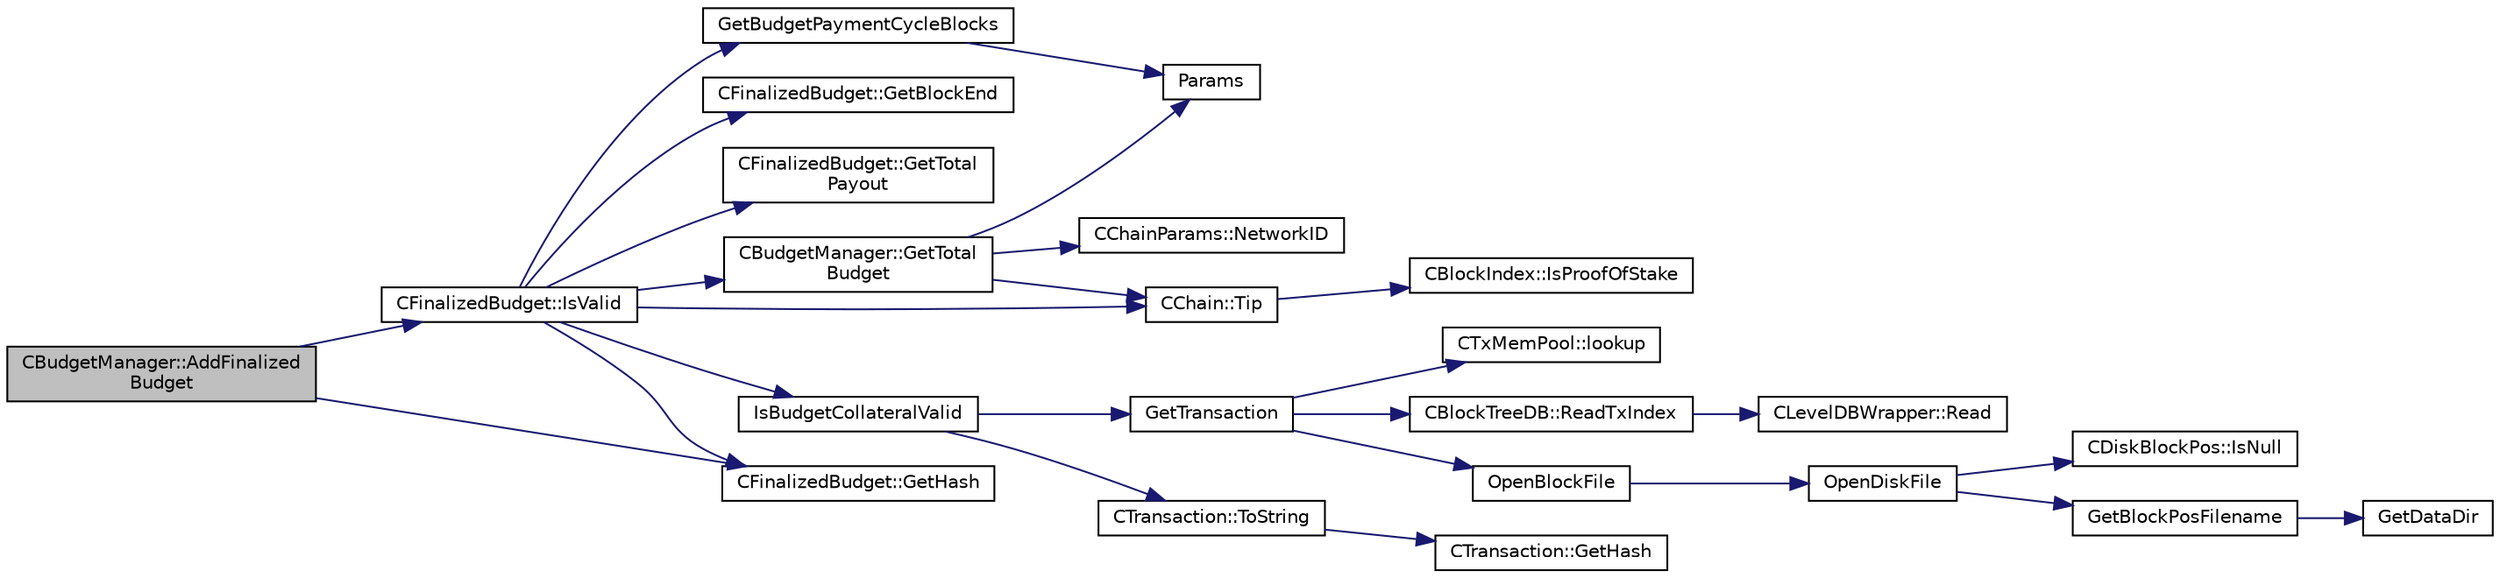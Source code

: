 digraph "CBudgetManager::AddFinalizedBudget"
{
  edge [fontname="Helvetica",fontsize="10",labelfontname="Helvetica",labelfontsize="10"];
  node [fontname="Helvetica",fontsize="10",shape=record];
  rankdir="LR";
  Node2 [label="CBudgetManager::AddFinalized\lBudget",height=0.2,width=0.4,color="black", fillcolor="grey75", style="filled", fontcolor="black"];
  Node2 -> Node3 [color="midnightblue",fontsize="10",style="solid",fontname="Helvetica"];
  Node3 [label="CFinalizedBudget::IsValid",height=0.2,width=0.4,color="black", fillcolor="white", style="filled",URL="$class_c_finalized_budget.html#ae91a3b63f88979a2cf5252b91b9f339d"];
  Node3 -> Node4 [color="midnightblue",fontsize="10",style="solid",fontname="Helvetica"];
  Node4 [label="GetBudgetPaymentCycleBlocks",height=0.2,width=0.4,color="black", fillcolor="white", style="filled",URL="$masternode-budget_8cpp.html#a25f51a3a63c2bdfca39a2c9a7f110ab1"];
  Node4 -> Node5 [color="midnightblue",fontsize="10",style="solid",fontname="Helvetica"];
  Node5 [label="Params",height=0.2,width=0.4,color="black", fillcolor="white", style="filled",URL="$chainparams_8cpp.html#ace5c5b706d71a324a417dd2db394fd4a",tooltip="Return the currently selected parameters. "];
  Node3 -> Node6 [color="midnightblue",fontsize="10",style="solid",fontname="Helvetica"];
  Node6 [label="CFinalizedBudget::GetBlockEnd",height=0.2,width=0.4,color="black", fillcolor="white", style="filled",URL="$class_c_finalized_budget.html#a45b354d7c3ea65128130cf28e78f4bf4"];
  Node3 -> Node7 [color="midnightblue",fontsize="10",style="solid",fontname="Helvetica"];
  Node7 [label="CFinalizedBudget::GetTotal\lPayout",height=0.2,width=0.4,color="black", fillcolor="white", style="filled",URL="$class_c_finalized_budget.html#a20f2cdac9403d59688b527a98474cc7a"];
  Node3 -> Node8 [color="midnightblue",fontsize="10",style="solid",fontname="Helvetica"];
  Node8 [label="CBudgetManager::GetTotal\lBudget",height=0.2,width=0.4,color="black", fillcolor="white", style="filled",URL="$class_c_budget_manager.html#a3c6bc6278e7f394b6bfabbe757466e70"];
  Node8 -> Node9 [color="midnightblue",fontsize="10",style="solid",fontname="Helvetica"];
  Node9 [label="CChain::Tip",height=0.2,width=0.4,color="black", fillcolor="white", style="filled",URL="$class_c_chain.html#a40ccefec14f8f3195c08c827af8cf412",tooltip="Returns the index entry for the tip of this chain, or NULL if none. "];
  Node9 -> Node10 [color="midnightblue",fontsize="10",style="solid",fontname="Helvetica"];
  Node10 [label="CBlockIndex::IsProofOfStake",height=0.2,width=0.4,color="black", fillcolor="white", style="filled",URL="$class_c_block_index.html#a2438a891e9d43821c0d99e1bdac56fde"];
  Node8 -> Node5 [color="midnightblue",fontsize="10",style="solid",fontname="Helvetica"];
  Node8 -> Node11 [color="midnightblue",fontsize="10",style="solid",fontname="Helvetica"];
  Node11 [label="CChainParams::NetworkID",height=0.2,width=0.4,color="black", fillcolor="white", style="filled",URL="$class_c_chain_params.html#a3af50135596ad86019f274c8a15e580f"];
  Node3 -> Node12 [color="midnightblue",fontsize="10",style="solid",fontname="Helvetica"];
  Node12 [label="IsBudgetCollateralValid",height=0.2,width=0.4,color="black", fillcolor="white", style="filled",URL="$masternode-budget_8cpp.html#af987fefd1417be5dcd356634986dbf83"];
  Node12 -> Node13 [color="midnightblue",fontsize="10",style="solid",fontname="Helvetica"];
  Node13 [label="GetTransaction",height=0.2,width=0.4,color="black", fillcolor="white", style="filled",URL="$main_8cpp.html#a044ae412844f02db690466dd24d9bb71",tooltip="Return transaction in tx, and if it was found inside a block, its hash is placed in hashBlock..."];
  Node13 -> Node14 [color="midnightblue",fontsize="10",style="solid",fontname="Helvetica"];
  Node14 [label="CTxMemPool::lookup",height=0.2,width=0.4,color="black", fillcolor="white", style="filled",URL="$class_c_tx_mem_pool.html#ad6d9966cdeb4b6586f7186e709b4e77e"];
  Node13 -> Node15 [color="midnightblue",fontsize="10",style="solid",fontname="Helvetica"];
  Node15 [label="CBlockTreeDB::ReadTxIndex",height=0.2,width=0.4,color="black", fillcolor="white", style="filled",URL="$class_c_block_tree_d_b.html#a74383427266d627e84c2d0c8e21e03c7"];
  Node15 -> Node16 [color="midnightblue",fontsize="10",style="solid",fontname="Helvetica"];
  Node16 [label="CLevelDBWrapper::Read",height=0.2,width=0.4,color="black", fillcolor="white", style="filled",URL="$class_c_level_d_b_wrapper.html#a0cb51d3b8f042641b2d0aa76c3185527"];
  Node13 -> Node17 [color="midnightblue",fontsize="10",style="solid",fontname="Helvetica"];
  Node17 [label="OpenBlockFile",height=0.2,width=0.4,color="black", fillcolor="white", style="filled",URL="$main_8cpp.html#a0d81388930a4ccb6a69b9abdd1ef5097",tooltip="Open a block file (blk?????.dat) "];
  Node17 -> Node18 [color="midnightblue",fontsize="10",style="solid",fontname="Helvetica"];
  Node18 [label="OpenDiskFile",height=0.2,width=0.4,color="black", fillcolor="white", style="filled",URL="$main_8cpp.html#ab15fc61f1d9596ad0aca703ff2c74635"];
  Node18 -> Node19 [color="midnightblue",fontsize="10",style="solid",fontname="Helvetica"];
  Node19 [label="CDiskBlockPos::IsNull",height=0.2,width=0.4,color="black", fillcolor="white", style="filled",URL="$struct_c_disk_block_pos.html#a7dd98fe3f5372d358df61db31899b0af"];
  Node18 -> Node20 [color="midnightblue",fontsize="10",style="solid",fontname="Helvetica"];
  Node20 [label="GetBlockPosFilename",height=0.2,width=0.4,color="black", fillcolor="white", style="filled",URL="$main_8cpp.html#a2f26f074aac584c3398de1dcdac59de9",tooltip="Translation to a filesystem path. "];
  Node20 -> Node21 [color="midnightblue",fontsize="10",style="solid",fontname="Helvetica"];
  Node21 [label="GetDataDir",height=0.2,width=0.4,color="black", fillcolor="white", style="filled",URL="$util_8cpp.html#ab83866a054745d4b30a3948a1b44beba"];
  Node12 -> Node22 [color="midnightblue",fontsize="10",style="solid",fontname="Helvetica"];
  Node22 [label="CTransaction::ToString",height=0.2,width=0.4,color="black", fillcolor="white", style="filled",URL="$class_c_transaction.html#a80370923c3ac828de68919295d5d0659"];
  Node22 -> Node23 [color="midnightblue",fontsize="10",style="solid",fontname="Helvetica"];
  Node23 [label="CTransaction::GetHash",height=0.2,width=0.4,color="black", fillcolor="white", style="filled",URL="$class_c_transaction.html#a7efd1379de830341417c0bfa23a149aa"];
  Node3 -> Node24 [color="midnightblue",fontsize="10",style="solid",fontname="Helvetica"];
  Node24 [label="CFinalizedBudget::GetHash",height=0.2,width=0.4,color="black", fillcolor="white", style="filled",URL="$class_c_finalized_budget.html#a0ce6295086247f5982f93ee3cea956e6"];
  Node3 -> Node9 [color="midnightblue",fontsize="10",style="solid",fontname="Helvetica"];
  Node2 -> Node24 [color="midnightblue",fontsize="10",style="solid",fontname="Helvetica"];
}
